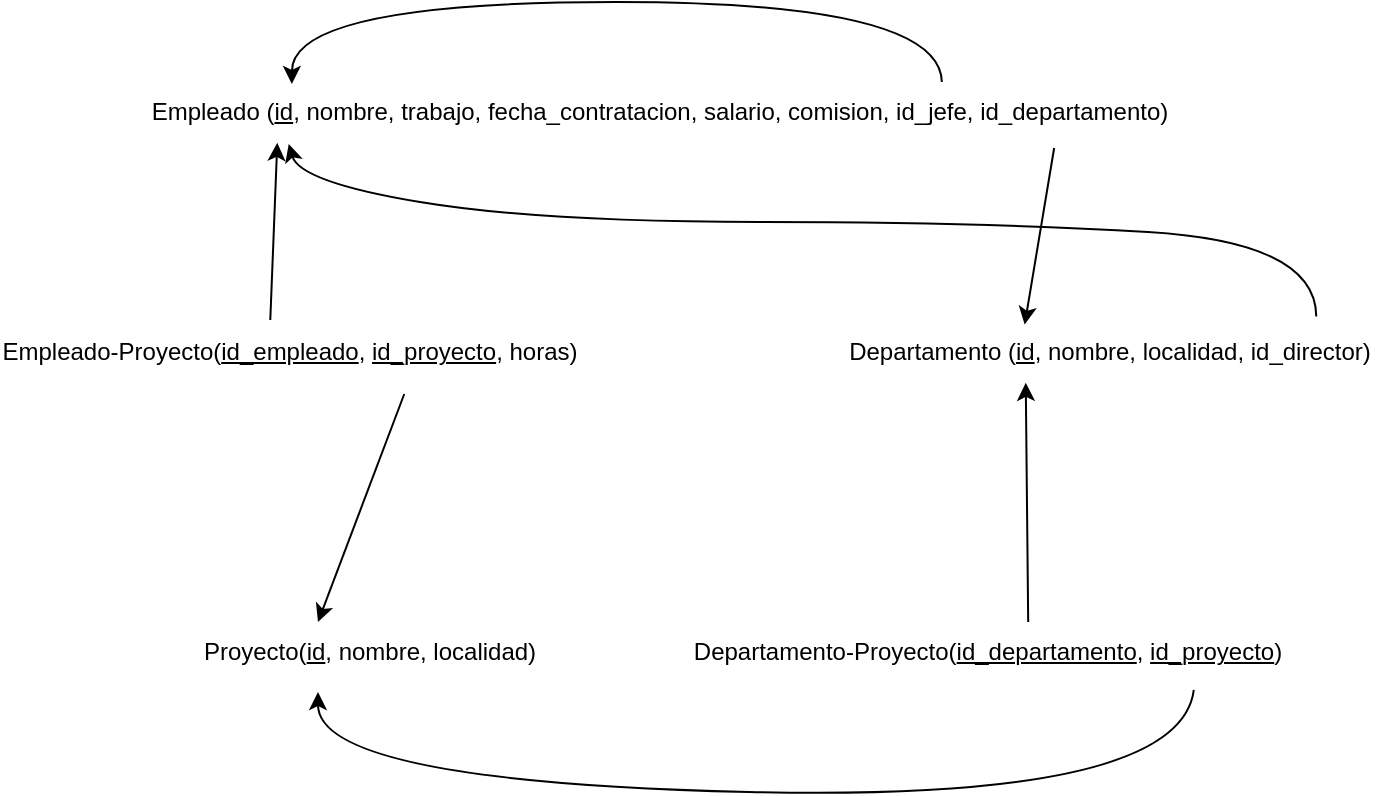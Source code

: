 <mxfile version="17.5.0" type="device"><diagram id="y0z0LWsN7iFOqfbsdRK1" name="Page-1"><mxGraphModel dx="813" dy="449" grid="1" gridSize="10" guides="1" tooltips="1" connect="1" arrows="1" fold="1" page="1" pageScale="1" pageWidth="827" pageHeight="1169" math="0" shadow="0"><root><mxCell id="0"/><mxCell id="1" parent="0"/><mxCell id="ERD0Sg-VNUnnPuScvBdR-1" value="Empleado (&lt;u&gt;id&lt;/u&gt;, nombre, trabajo, fecha_contratacion, salario, comision, id_jefe, id_departamento)" style="text;html=1;strokeColor=none;fillColor=none;align=center;verticalAlign=middle;whiteSpace=wrap;rounded=0;" parent="1" vertex="1"><mxGeometry x="140" y="180" width="520" height="30" as="geometry"/></mxCell><mxCell id="ERD0Sg-VNUnnPuScvBdR-2" value="Departamento (&lt;u&gt;id&lt;/u&gt;, nombre, localidad, id_director)" style="text;html=1;strokeColor=none;fillColor=none;align=center;verticalAlign=middle;whiteSpace=wrap;rounded=0;" parent="1" vertex="1"><mxGeometry x="490" y="300" width="270" height="30" as="geometry"/></mxCell><mxCell id="ERD0Sg-VNUnnPuScvBdR-3" value="Proyecto(&lt;u&gt;id&lt;/u&gt;, nombre, localidad)" style="text;html=1;strokeColor=none;fillColor=none;align=center;verticalAlign=middle;whiteSpace=wrap;rounded=0;" parent="1" vertex="1"><mxGeometry x="170" y="450" width="170" height="30" as="geometry"/></mxCell><mxCell id="ERD0Sg-VNUnnPuScvBdR-4" value="Empleado-Proyecto(&lt;u&gt;id_empleado&lt;/u&gt;, &lt;u&gt;id_proyecto&lt;/u&gt;, horas)" style="text;html=1;strokeColor=none;fillColor=none;align=center;verticalAlign=middle;whiteSpace=wrap;rounded=0;" parent="1" vertex="1"><mxGeometry x="70" y="300" width="290" height="30" as="geometry"/></mxCell><mxCell id="ERD0Sg-VNUnnPuScvBdR-5" value="Departamento-Proyecto(&lt;u&gt;id_departamento&lt;/u&gt;, &lt;u&gt;id_proyecto&lt;/u&gt;)" style="text;html=1;strokeColor=none;fillColor=none;align=center;verticalAlign=middle;whiteSpace=wrap;rounded=0;" parent="1" vertex="1"><mxGeometry x="414" y="450" width="300" height="30" as="geometry"/></mxCell><mxCell id="ERD0Sg-VNUnnPuScvBdR-6" value="" style="curved=1;endArrow=classic;html=1;rounded=0;exitX=0.771;exitY=0;exitDx=0;exitDy=0;exitPerimeter=0;entryX=0.146;entryY=0.033;entryDx=0;entryDy=0;entryPerimeter=0;" parent="1" source="ERD0Sg-VNUnnPuScvBdR-1" target="ERD0Sg-VNUnnPuScvBdR-1" edge="1"><mxGeometry width="50" height="50" relative="1" as="geometry"><mxPoint x="380" y="400" as="sourcePoint"/><mxPoint x="430" y="350" as="targetPoint"/><Array as="points"><mxPoint x="540" y="140"/><mxPoint x="216" y="140"/></Array></mxGeometry></mxCell><mxCell id="ERD0Sg-VNUnnPuScvBdR-8" value="" style="endArrow=classic;html=1;rounded=0;entryX=0.132;entryY=1.014;entryDx=0;entryDy=0;entryPerimeter=0;exitX=0.466;exitY=-0.033;exitDx=0;exitDy=0;exitPerimeter=0;" parent="1" source="ERD0Sg-VNUnnPuScvBdR-4" target="ERD0Sg-VNUnnPuScvBdR-1" edge="1"><mxGeometry width="50" height="50" relative="1" as="geometry"><mxPoint x="380" y="400" as="sourcePoint"/><mxPoint x="430" y="350" as="targetPoint"/></mxGeometry></mxCell><mxCell id="ERD0Sg-VNUnnPuScvBdR-10" value="" style="endArrow=classic;html=1;rounded=0;entryX=0.347;entryY=0;entryDx=0;entryDy=0;entryPerimeter=0;exitX=0.697;exitY=1.2;exitDx=0;exitDy=0;exitPerimeter=0;" parent="1" source="ERD0Sg-VNUnnPuScvBdR-4" target="ERD0Sg-VNUnnPuScvBdR-3" edge="1"><mxGeometry width="50" height="50" relative="1" as="geometry"><mxPoint x="380" y="400" as="sourcePoint"/><mxPoint x="430" y="350" as="targetPoint"/></mxGeometry></mxCell><mxCell id="ERD0Sg-VNUnnPuScvBdR-11" value="" style="endArrow=classic;html=1;rounded=0;exitX=0.567;exitY=0;exitDx=0;exitDy=0;exitPerimeter=0;entryX=0.344;entryY=1.014;entryDx=0;entryDy=0;entryPerimeter=0;" parent="1" source="ERD0Sg-VNUnnPuScvBdR-5" target="ERD0Sg-VNUnnPuScvBdR-2" edge="1"><mxGeometry width="50" height="50" relative="1" as="geometry"><mxPoint x="540" y="430" as="sourcePoint"/><mxPoint x="520" y="330" as="targetPoint"/></mxGeometry></mxCell><mxCell id="ERD0Sg-VNUnnPuScvBdR-12" value="" style="curved=1;endArrow=classic;html=1;rounded=0;entryX=0.347;entryY=1.167;entryDx=0;entryDy=0;entryPerimeter=0;exitX=0.843;exitY=1.133;exitDx=0;exitDy=0;exitPerimeter=0;" parent="1" source="ERD0Sg-VNUnnPuScvBdR-5" target="ERD0Sg-VNUnnPuScvBdR-3" edge="1"><mxGeometry width="50" height="50" relative="1" as="geometry"><mxPoint x="380" y="400" as="sourcePoint"/><mxPoint x="430" y="350" as="targetPoint"/><Array as="points"><mxPoint x="660" y="540"/><mxPoint x="229" y="530"/></Array></mxGeometry></mxCell><mxCell id="ERD0Sg-VNUnnPuScvBdR-13" value="" style="endArrow=classic;html=1;rounded=0;entryX=0.342;entryY=0.043;entryDx=0;entryDy=0;entryPerimeter=0;exitX=0.879;exitY=1.1;exitDx=0;exitDy=0;exitPerimeter=0;" parent="1" source="ERD0Sg-VNUnnPuScvBdR-1" target="ERD0Sg-VNUnnPuScvBdR-2" edge="1"><mxGeometry width="50" height="50" relative="1" as="geometry"><mxPoint x="380" y="400" as="sourcePoint"/><mxPoint x="430" y="350" as="targetPoint"/></mxGeometry></mxCell><mxCell id="TzD9W2NWVqzzl1GNC9Jc-1" value="" style="curved=1;endArrow=classic;html=1;rounded=0;exitX=0.882;exitY=-0.09;exitDx=0;exitDy=0;exitPerimeter=0;entryX=0.143;entryY=1.033;entryDx=0;entryDy=0;entryPerimeter=0;" edge="1" parent="1" source="ERD0Sg-VNUnnPuScvBdR-2" target="ERD0Sg-VNUnnPuScvBdR-1"><mxGeometry width="50" height="50" relative="1" as="geometry"><mxPoint x="380" y="360" as="sourcePoint"/><mxPoint x="430" y="310" as="targetPoint"/><Array as="points"><mxPoint x="728" y="260"/><mxPoint x="560" y="250"/><mxPoint x="340" y="250"/><mxPoint x="220" y="230"/></Array></mxGeometry></mxCell></root></mxGraphModel></diagram></mxfile>